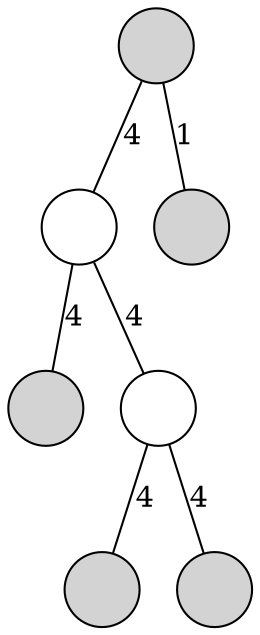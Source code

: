 digraph
{
	node [shape=circle, style=filled, label=""];
	edge [dir=both, arrowtail=none, arrowhead=none];

	n00 -> n10 [label=4];
	n00 -> n11 [label=1];
	n10 -> n20 [label=4];
	n10 -> n21 [label=4];
	n21 -> n30 [label=4];
	n21 -> n31 [label=4];

	n10 [style=solid];
	n21 [style=solid];
}
